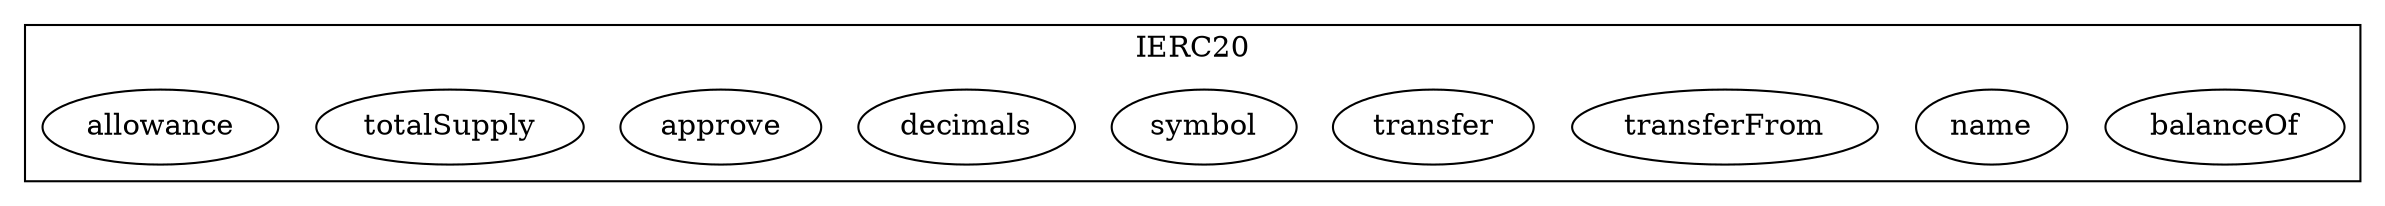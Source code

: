 strict digraph {
subgraph cluster_2221_IERC20 {
label = "IERC20"
"2221_balanceOf" [label="balanceOf"]
"2221_name" [label="name"]
"2221_transferFrom" [label="transferFrom"]
"2221_transfer" [label="transfer"]
"2221_symbol" [label="symbol"]
"2221_decimals" [label="decimals"]
"2221_approve" [label="approve"]
"2221_totalSupply" [label="totalSupply"]
"2221_allowance" [label="allowance"]
}subgraph cluster_solidity {
label = "[Solidity]"
}
}